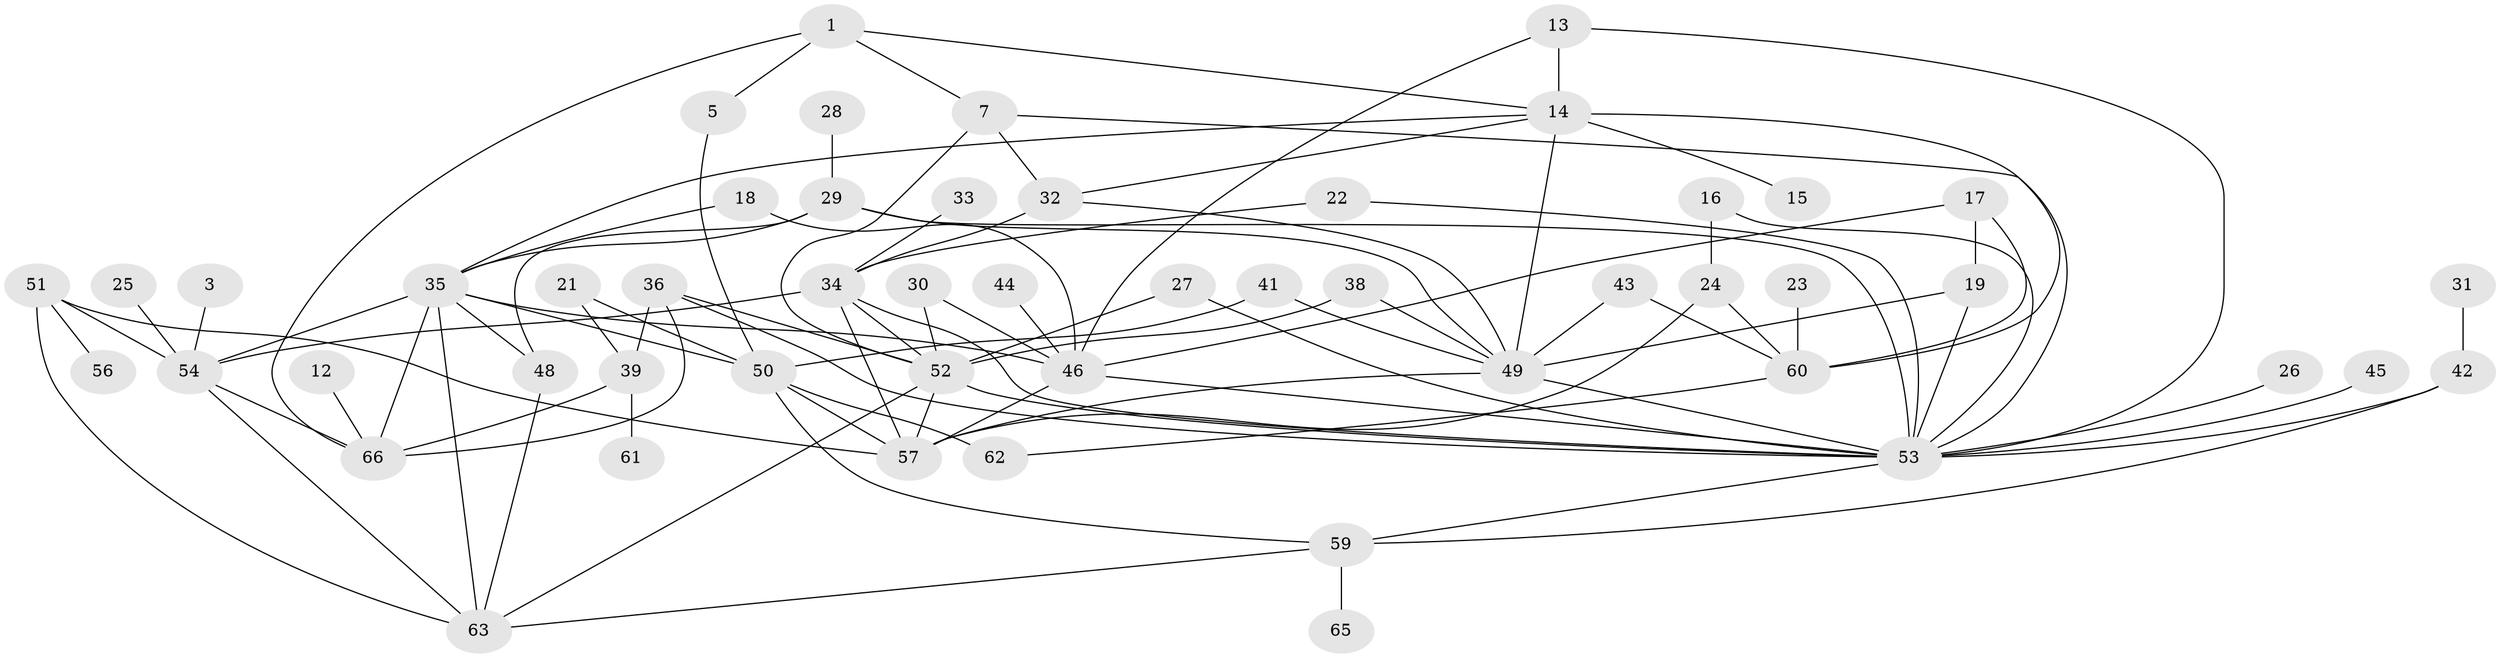 // original degree distribution, {4: 0.13740458015267176, 3: 0.183206106870229, 2: 0.25190839694656486, 0: 0.0916030534351145, 1: 0.21374045801526717, 7: 0.022900763358778626, 6: 0.022900763358778626, 5: 0.06870229007633588, 8: 0.007633587786259542}
// Generated by graph-tools (version 1.1) at 2025/49/03/09/25 03:49:11]
// undirected, 52 vertices, 96 edges
graph export_dot {
graph [start="1"]
  node [color=gray90,style=filled];
  1;
  3;
  5;
  7;
  12;
  13;
  14;
  15;
  16;
  17;
  18;
  19;
  21;
  22;
  23;
  24;
  25;
  26;
  27;
  28;
  29;
  30;
  31;
  32;
  33;
  34;
  35;
  36;
  38;
  39;
  41;
  42;
  43;
  44;
  45;
  46;
  48;
  49;
  50;
  51;
  52;
  53;
  54;
  56;
  57;
  59;
  60;
  61;
  62;
  63;
  65;
  66;
  1 -- 5 [weight=1.0];
  1 -- 7 [weight=1.0];
  1 -- 14 [weight=1.0];
  1 -- 66 [weight=1.0];
  3 -- 54 [weight=1.0];
  5 -- 50 [weight=1.0];
  7 -- 32 [weight=1.0];
  7 -- 52 [weight=1.0];
  7 -- 53 [weight=1.0];
  12 -- 66 [weight=1.0];
  13 -- 14 [weight=1.0];
  13 -- 46 [weight=1.0];
  13 -- 53 [weight=1.0];
  14 -- 15 [weight=1.0];
  14 -- 32 [weight=1.0];
  14 -- 35 [weight=1.0];
  14 -- 49 [weight=1.0];
  14 -- 60 [weight=2.0];
  16 -- 24 [weight=1.0];
  16 -- 53 [weight=1.0];
  17 -- 19 [weight=1.0];
  17 -- 46 [weight=1.0];
  17 -- 60 [weight=1.0];
  18 -- 35 [weight=1.0];
  18 -- 46 [weight=1.0];
  19 -- 49 [weight=1.0];
  19 -- 53 [weight=2.0];
  21 -- 39 [weight=1.0];
  21 -- 50 [weight=1.0];
  22 -- 34 [weight=1.0];
  22 -- 53 [weight=1.0];
  23 -- 60 [weight=1.0];
  24 -- 57 [weight=1.0];
  24 -- 60 [weight=1.0];
  25 -- 54 [weight=1.0];
  26 -- 53 [weight=1.0];
  27 -- 52 [weight=1.0];
  27 -- 53 [weight=1.0];
  28 -- 29 [weight=1.0];
  29 -- 35 [weight=1.0];
  29 -- 48 [weight=1.0];
  29 -- 49 [weight=1.0];
  29 -- 53 [weight=1.0];
  30 -- 46 [weight=1.0];
  30 -- 52 [weight=1.0];
  31 -- 42 [weight=1.0];
  32 -- 34 [weight=1.0];
  32 -- 49 [weight=1.0];
  33 -- 34 [weight=1.0];
  34 -- 52 [weight=1.0];
  34 -- 53 [weight=1.0];
  34 -- 54 [weight=1.0];
  34 -- 57 [weight=1.0];
  35 -- 46 [weight=1.0];
  35 -- 48 [weight=1.0];
  35 -- 50 [weight=1.0];
  35 -- 54 [weight=1.0];
  35 -- 63 [weight=1.0];
  35 -- 66 [weight=1.0];
  36 -- 39 [weight=1.0];
  36 -- 52 [weight=1.0];
  36 -- 53 [weight=1.0];
  36 -- 66 [weight=1.0];
  38 -- 49 [weight=1.0];
  38 -- 52 [weight=1.0];
  39 -- 61 [weight=1.0];
  39 -- 66 [weight=1.0];
  41 -- 49 [weight=1.0];
  41 -- 50 [weight=1.0];
  42 -- 53 [weight=1.0];
  42 -- 59 [weight=1.0];
  43 -- 49 [weight=1.0];
  43 -- 60 [weight=1.0];
  44 -- 46 [weight=1.0];
  45 -- 53 [weight=1.0];
  46 -- 53 [weight=1.0];
  46 -- 57 [weight=1.0];
  48 -- 63 [weight=1.0];
  49 -- 53 [weight=1.0];
  49 -- 57 [weight=1.0];
  50 -- 57 [weight=1.0];
  50 -- 59 [weight=1.0];
  50 -- 62 [weight=2.0];
  51 -- 54 [weight=1.0];
  51 -- 56 [weight=1.0];
  51 -- 57 [weight=1.0];
  51 -- 63 [weight=2.0];
  52 -- 53 [weight=1.0];
  52 -- 57 [weight=1.0];
  52 -- 63 [weight=1.0];
  53 -- 59 [weight=1.0];
  54 -- 63 [weight=1.0];
  54 -- 66 [weight=1.0];
  59 -- 63 [weight=1.0];
  59 -- 65 [weight=1.0];
  60 -- 62 [weight=1.0];
}
